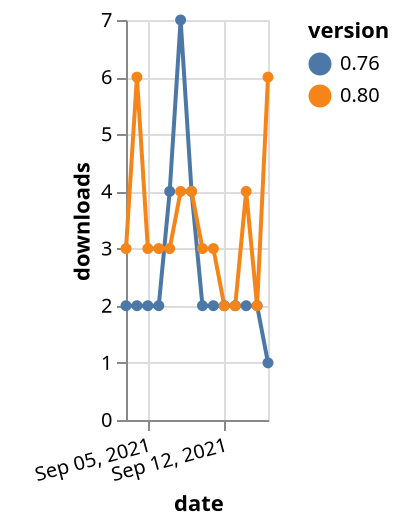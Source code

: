 {"$schema": "https://vega.github.io/schema/vega-lite/v5.json", "description": "A simple bar chart with embedded data.", "data": {"values": [{"date": "2021-09-03", "total": 11849, "delta": 2, "version": "0.76"}, {"date": "2021-09-04", "total": 11851, "delta": 2, "version": "0.76"}, {"date": "2021-09-05", "total": 11853, "delta": 2, "version": "0.76"}, {"date": "2021-09-06", "total": 11855, "delta": 2, "version": "0.76"}, {"date": "2021-09-07", "total": 11859, "delta": 4, "version": "0.76"}, {"date": "2021-09-08", "total": 11866, "delta": 7, "version": "0.76"}, {"date": "2021-09-09", "total": 11870, "delta": 4, "version": "0.76"}, {"date": "2021-09-10", "total": 11872, "delta": 2, "version": "0.76"}, {"date": "2021-09-11", "total": 11874, "delta": 2, "version": "0.76"}, {"date": "2021-09-12", "total": 11876, "delta": 2, "version": "0.76"}, {"date": "2021-09-13", "total": 11878, "delta": 2, "version": "0.76"}, {"date": "2021-09-14", "total": 11880, "delta": 2, "version": "0.76"}, {"date": "2021-09-15", "total": 11882, "delta": 2, "version": "0.76"}, {"date": "2021-09-16", "total": 11883, "delta": 1, "version": "0.76"}, {"date": "2021-09-03", "total": 21282, "delta": 3, "version": "0.80"}, {"date": "2021-09-04", "total": 21288, "delta": 6, "version": "0.80"}, {"date": "2021-09-05", "total": 21291, "delta": 3, "version": "0.80"}, {"date": "2021-09-06", "total": 21294, "delta": 3, "version": "0.80"}, {"date": "2021-09-07", "total": 21297, "delta": 3, "version": "0.80"}, {"date": "2021-09-08", "total": 21301, "delta": 4, "version": "0.80"}, {"date": "2021-09-09", "total": 21305, "delta": 4, "version": "0.80"}, {"date": "2021-09-10", "total": 21308, "delta": 3, "version": "0.80"}, {"date": "2021-09-11", "total": 21311, "delta": 3, "version": "0.80"}, {"date": "2021-09-12", "total": 21313, "delta": 2, "version": "0.80"}, {"date": "2021-09-13", "total": 21315, "delta": 2, "version": "0.80"}, {"date": "2021-09-14", "total": 21319, "delta": 4, "version": "0.80"}, {"date": "2021-09-15", "total": 21321, "delta": 2, "version": "0.80"}, {"date": "2021-09-16", "total": 21327, "delta": 6, "version": "0.80"}]}, "width": "container", "mark": {"type": "line", "point": {"filled": true}}, "encoding": {"x": {"field": "date", "type": "temporal", "timeUnit": "yearmonthdate", "title": "date", "axis": {"labelAngle": -15}}, "y": {"field": "delta", "type": "quantitative", "title": "downloads"}, "color": {"field": "version", "type": "nominal"}, "tooltip": {"field": "delta"}}}